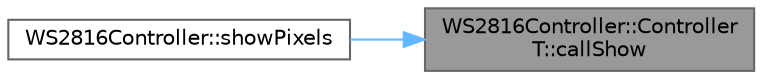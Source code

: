 digraph "WS2816Controller::ControllerT::callShow"
{
 // LATEX_PDF_SIZE
  bgcolor="transparent";
  edge [fontname=Helvetica,fontsize=10,labelfontname=Helvetica,labelfontsize=10];
  node [fontname=Helvetica,fontsize=10,shape=box,height=0.2,width=0.4];
  rankdir="RL";
  Node1 [id="Node000001",label="WS2816Controller::Controller\lT::callShow",height=0.2,width=0.4,color="gray40", fillcolor="grey60", style="filled", fontcolor="black",tooltip=" "];
  Node1 -> Node2 [id="edge1_Node000001_Node000002",dir="back",color="steelblue1",style="solid",tooltip=" "];
  Node2 [id="Node000002",label="WS2816Controller::showPixels",height=0.2,width=0.4,color="grey40", fillcolor="white", style="filled",URL="$d4/d28/group___chipsets.html#a7d9891631bb3b4e35dcbb93180ac8a55",tooltip="Send the LED data to the strip."];
}
